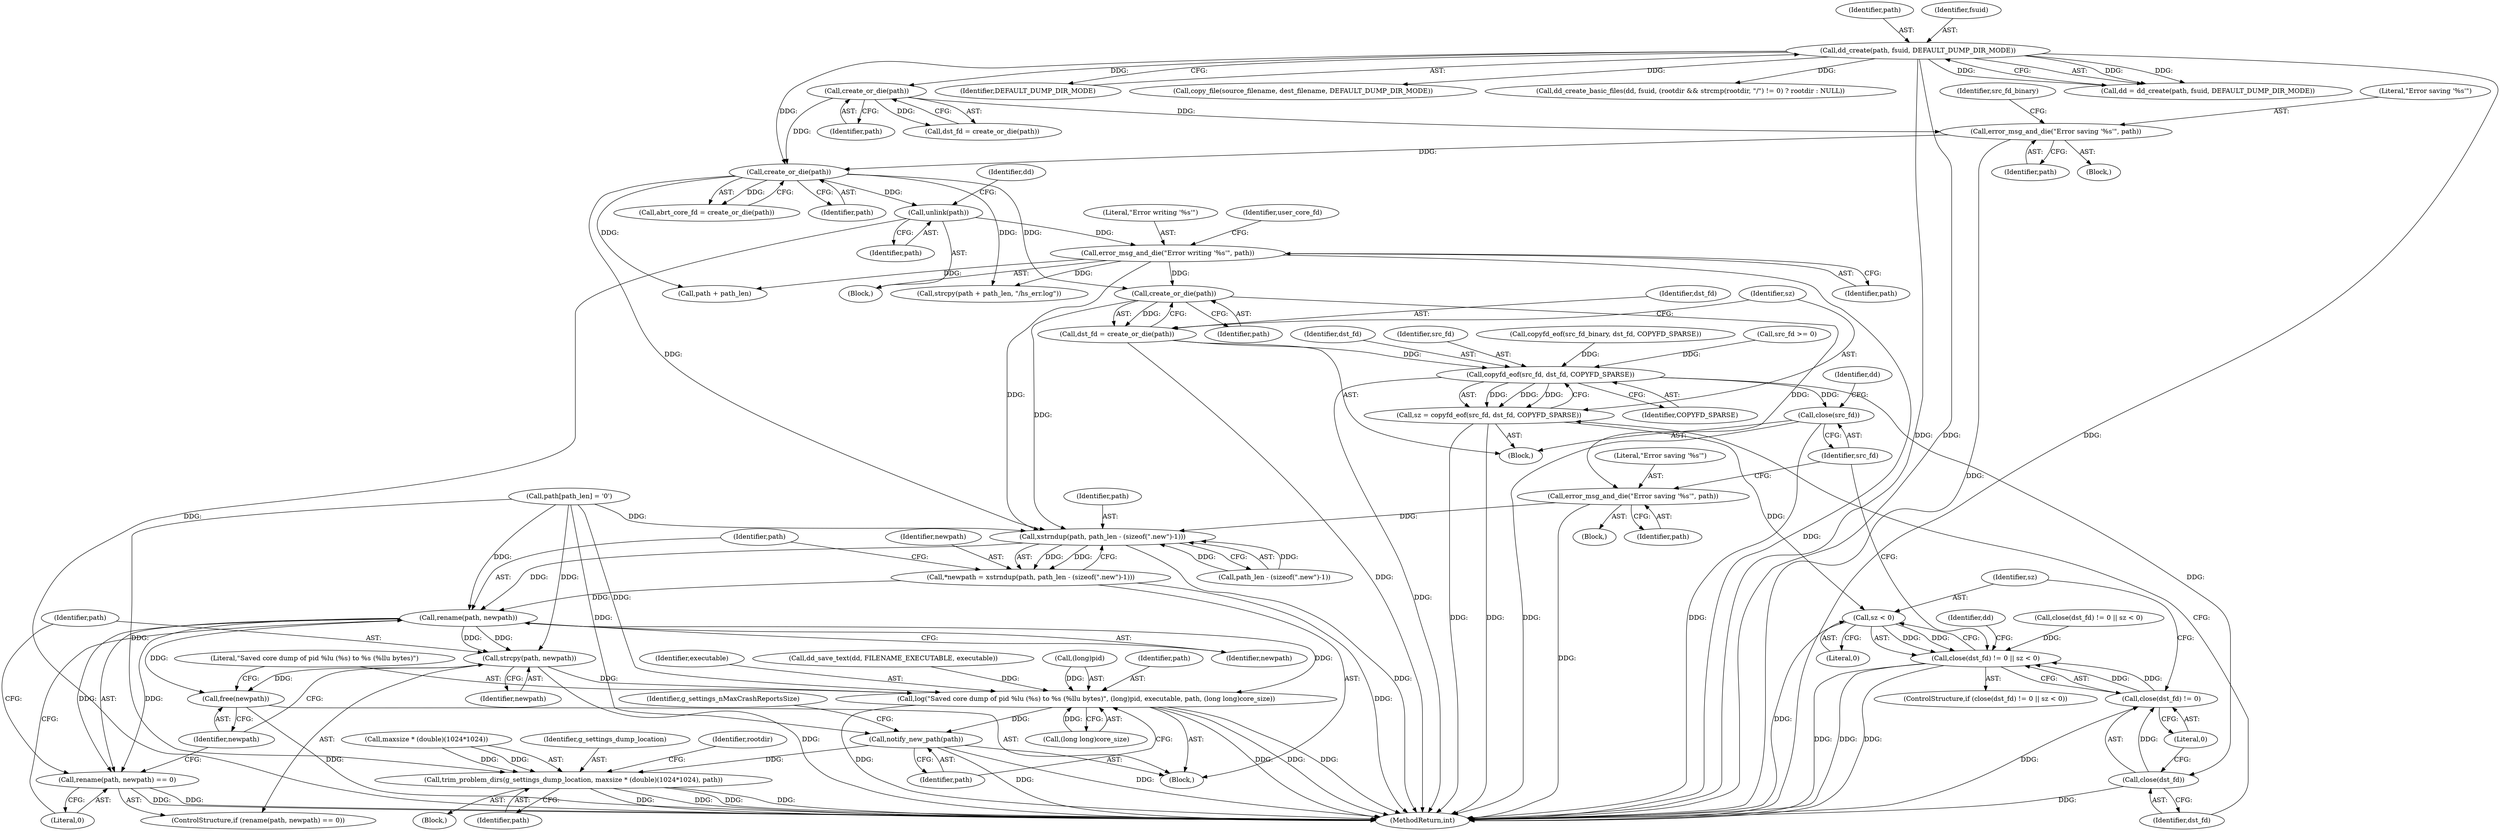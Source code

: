 digraph "0_abrt_80408e9e24a1c10f85fd969e1853e0f192157f92_0@API" {
"1001007" [label="(Call,create_or_die(path))"];
"1000927" [label="(Call,error_msg_and_die(\"Error writing '%s'\", path))"];
"1000914" [label="(Call,unlink(path))"];
"1000889" [label="(Call,create_or_die(path))"];
"1000881" [label="(Call,error_msg_and_die(\"Error saving '%s'\", path))"];
"1000855" [label="(Call,create_or_die(path))"];
"1000617" [label="(Call,dd_create(path, fsuid, DEFAULT_DUMP_DIR_MODE))"];
"1001005" [label="(Call,dst_fd = create_or_die(path))"];
"1001012" [label="(Call,copyfd_eof(src_fd, dst_fd, COPYFD_SPARSE))"];
"1001010" [label="(Call,sz = copyfd_eof(src_fd, dst_fd, COPYFD_SPARSE))"];
"1001022" [label="(Call,sz < 0)"];
"1001017" [label="(Call,close(dst_fd) != 0 || sz < 0)"];
"1001019" [label="(Call,close(dst_fd))"];
"1001018" [label="(Call,close(dst_fd) != 0)"];
"1001031" [label="(Call,close(src_fd))"];
"1001028" [label="(Call,error_msg_and_die(\"Error saving '%s'\", path))"];
"1001043" [label="(Call,xstrndup(path, path_len - (sizeof(\".new\")-1)))"];
"1001041" [label="(Call,*newpath = xstrndup(path, path_len - (sizeof(\".new\")-1)))"];
"1001053" [label="(Call,rename(path, newpath))"];
"1001052" [label="(Call,rename(path, newpath) == 0)"];
"1001057" [label="(Call,strcpy(path, newpath))"];
"1001060" [label="(Call,free(newpath))"];
"1001062" [label="(Call,log(\"Saved core dump of pid %lu (%s) to %s (%llu bytes)\", (long)pid, executable, path, (long long)core_size))"];
"1001072" [label="(Call,notify_new_path(path))"];
"1001090" [label="(Call,trim_problem_dirs(g_settings_dump_location, maxsize * (double)(1024*1024), path))"];
"1000885" [label="(Identifier,src_fd_binary)"];
"1000618" [label="(Identifier,path)"];
"1000882" [label="(Literal,\"Error saving '%s'\")"];
"1000890" [label="(Identifier,path)"];
"1001090" [label="(Call,trim_problem_dirs(g_settings_dump_location, maxsize * (double)(1024*1024), path))"];
"1001010" [label="(Call,sz = copyfd_eof(src_fd, dst_fd, COPYFD_SPARSE))"];
"1001024" [label="(Literal,0)"];
"1001045" [label="(Call,path_len - (sizeof(\".new\")-1))"];
"1000995" [label="(Call,src_fd >= 0)"];
"1001000" [label="(Call,path + path_len)"];
"1001078" [label="(Block,)"];
"1000914" [label="(Call,unlink(path))"];
"1001061" [label="(Identifier,newpath)"];
"1001058" [label="(Identifier,path)"];
"1000619" [label="(Identifier,fsuid)"];
"1001032" [label="(Identifier,src_fd)"];
"1000928" [label="(Literal,\"Error writing '%s'\")"];
"1001014" [label="(Identifier,dst_fd)"];
"1001059" [label="(Identifier,newpath)"];
"1001067" [label="(Identifier,executable)"];
"1001091" [label="(Identifier,g_settings_dump_location)"];
"1000917" [label="(Identifier,dd)"];
"1001055" [label="(Identifier,newpath)"];
"1001072" [label="(Call,notify_new_path(path))"];
"1000889" [label="(Call,create_or_die(path))"];
"1001022" [label="(Call,sz < 0)"];
"1000762" [label="(Call,dd_save_text(dd, FILENAME_EXECUTABLE, executable))"];
"1001043" [label="(Call,xstrndup(path, path_len - (sizeof(\".new\")-1)))"];
"1001035" [label="(Call,path[path_len] = '\0')"];
"1001013" [label="(Identifier,src_fd)"];
"1001034" [label="(Identifier,dd)"];
"1001029" [label="(Literal,\"Error saving '%s'\")"];
"1001062" [label="(Call,log(\"Saved core dump of pid %lu (%s) to %s (%llu bytes)\", (long)pid, executable, path, (long long)core_size))"];
"1001057" [label="(Call,strcpy(path, newpath))"];
"1000855" [label="(Call,create_or_die(path))"];
"1001020" [label="(Identifier,dst_fd)"];
"1000883" [label="(Identifier,path)"];
"1001063" [label="(Literal,\"Saved core dump of pid %lu (%s) to %s (%llu bytes)\")"];
"1001031" [label="(Call,close(src_fd))"];
"1001101" [label="(Identifier,rootdir)"];
"1001060" [label="(Call,free(newpath))"];
"1000927" [label="(Call,error_msg_and_die(\"Error writing '%s'\", path))"];
"1001044" [label="(Identifier,path)"];
"1000620" [label="(Identifier,DEFAULT_DUMP_DIR_MODE)"];
"1001018" [label="(Call,close(dst_fd) != 0)"];
"1000915" [label="(Identifier,path)"];
"1000680" [label="(Call,copy_file(source_filename, dest_filename, DEFAULT_DUMP_DIR_MODE))"];
"1000856" [label="(Identifier,path)"];
"1000881" [label="(Call,error_msg_and_die(\"Error saving '%s'\", path))"];
"1001056" [label="(Literal,0)"];
"1001007" [label="(Call,create_or_die(path))"];
"1000853" [label="(Call,dst_fd = create_or_die(path))"];
"1001027" [label="(Identifier,dd)"];
"1001012" [label="(Call,copyfd_eof(src_fd, dst_fd, COPYFD_SPARSE))"];
"1001019" [label="(Call,close(dst_fd))"];
"1001099" [label="(Identifier,path)"];
"1001064" [label="(Call,(long)pid)"];
"1001076" [label="(Identifier,g_settings_nMaxCrashReportsSize)"];
"1001052" [label="(Call,rename(path, newpath) == 0)"];
"1000617" [label="(Call,dd_create(path, fsuid, DEFAULT_DUMP_DIR_MODE))"];
"1001042" [label="(Identifier,newpath)"];
"1000860" [label="(Call,copyfd_eof(src_fd_binary, dst_fd, COPYFD_SPARSE))"];
"1001068" [label="(Identifier,path)"];
"1001025" [label="(Block,)"];
"1001015" [label="(Identifier,COPYFD_SPARSE)"];
"1001041" [label="(Call,*newpath = xstrndup(path, path_len - (sizeof(\".new\")-1)))"];
"1001073" [label="(Identifier,path)"];
"1001006" [label="(Identifier,dst_fd)"];
"1000878" [label="(Block,)"];
"1001021" [label="(Literal,0)"];
"1001054" [label="(Identifier,path)"];
"1001016" [label="(ControlStructure,if (close(dst_fd) != 0 || sz < 0))"];
"1001051" [label="(ControlStructure,if (rename(path, newpath) == 0))"];
"1001008" [label="(Identifier,path)"];
"1000870" [label="(Call,close(dst_fd) != 0 || sz < 0)"];
"1000999" [label="(Call,strcpy(path + path_len, \"/hs_err.log\"))"];
"1000623" [label="(Block,)"];
"1000913" [label="(Block,)"];
"1000998" [label="(Block,)"];
"1000629" [label="(Call,dd_create_basic_files(dd, fsuid, (rootdir && strcmp(rootdir, \"/\") != 0) ? rootdir : NULL))"];
"1000933" [label="(Identifier,user_core_fd)"];
"1001168" [label="(MethodReturn,int)"];
"1001005" [label="(Call,dst_fd = create_or_die(path))"];
"1001023" [label="(Identifier,sz)"];
"1000929" [label="(Identifier,path)"];
"1000887" [label="(Call,abrt_core_fd = create_or_die(path))"];
"1000615" [label="(Call,dd = dd_create(path, fsuid, DEFAULT_DUMP_DIR_MODE))"];
"1001030" [label="(Identifier,path)"];
"1001053" [label="(Call,rename(path, newpath))"];
"1001028" [label="(Call,error_msg_and_die(\"Error saving '%s'\", path))"];
"1001011" [label="(Identifier,sz)"];
"1001069" [label="(Call,(long long)core_size)"];
"1001092" [label="(Call,maxsize * (double)(1024*1024))"];
"1001017" [label="(Call,close(dst_fd) != 0 || sz < 0)"];
"1001007" -> "1001005"  [label="AST: "];
"1001007" -> "1001008"  [label="CFG: "];
"1001008" -> "1001007"  [label="AST: "];
"1001005" -> "1001007"  [label="CFG: "];
"1001007" -> "1001005"  [label="DDG: "];
"1000927" -> "1001007"  [label="DDG: "];
"1000889" -> "1001007"  [label="DDG: "];
"1001007" -> "1001028"  [label="DDG: "];
"1001007" -> "1001043"  [label="DDG: "];
"1000927" -> "1000913"  [label="AST: "];
"1000927" -> "1000929"  [label="CFG: "];
"1000928" -> "1000927"  [label="AST: "];
"1000929" -> "1000927"  [label="AST: "];
"1000933" -> "1000927"  [label="CFG: "];
"1000927" -> "1001168"  [label="DDG: "];
"1000914" -> "1000927"  [label="DDG: "];
"1000927" -> "1000999"  [label="DDG: "];
"1000927" -> "1001000"  [label="DDG: "];
"1000927" -> "1001043"  [label="DDG: "];
"1000914" -> "1000913"  [label="AST: "];
"1000914" -> "1000915"  [label="CFG: "];
"1000915" -> "1000914"  [label="AST: "];
"1000917" -> "1000914"  [label="CFG: "];
"1000914" -> "1001168"  [label="DDG: "];
"1000889" -> "1000914"  [label="DDG: "];
"1000889" -> "1000887"  [label="AST: "];
"1000889" -> "1000890"  [label="CFG: "];
"1000890" -> "1000889"  [label="AST: "];
"1000887" -> "1000889"  [label="CFG: "];
"1000889" -> "1000887"  [label="DDG: "];
"1000881" -> "1000889"  [label="DDG: "];
"1000617" -> "1000889"  [label="DDG: "];
"1000855" -> "1000889"  [label="DDG: "];
"1000889" -> "1000999"  [label="DDG: "];
"1000889" -> "1001000"  [label="DDG: "];
"1000889" -> "1001043"  [label="DDG: "];
"1000881" -> "1000878"  [label="AST: "];
"1000881" -> "1000883"  [label="CFG: "];
"1000882" -> "1000881"  [label="AST: "];
"1000883" -> "1000881"  [label="AST: "];
"1000885" -> "1000881"  [label="CFG: "];
"1000881" -> "1001168"  [label="DDG: "];
"1000855" -> "1000881"  [label="DDG: "];
"1000855" -> "1000853"  [label="AST: "];
"1000855" -> "1000856"  [label="CFG: "];
"1000856" -> "1000855"  [label="AST: "];
"1000853" -> "1000855"  [label="CFG: "];
"1000855" -> "1000853"  [label="DDG: "];
"1000617" -> "1000855"  [label="DDG: "];
"1000617" -> "1000615"  [label="AST: "];
"1000617" -> "1000620"  [label="CFG: "];
"1000618" -> "1000617"  [label="AST: "];
"1000619" -> "1000617"  [label="AST: "];
"1000620" -> "1000617"  [label="AST: "];
"1000615" -> "1000617"  [label="CFG: "];
"1000617" -> "1001168"  [label="DDG: "];
"1000617" -> "1001168"  [label="DDG: "];
"1000617" -> "1001168"  [label="DDG: "];
"1000617" -> "1000615"  [label="DDG: "];
"1000617" -> "1000615"  [label="DDG: "];
"1000617" -> "1000615"  [label="DDG: "];
"1000617" -> "1000629"  [label="DDG: "];
"1000617" -> "1000680"  [label="DDG: "];
"1001005" -> "1000998"  [label="AST: "];
"1001006" -> "1001005"  [label="AST: "];
"1001011" -> "1001005"  [label="CFG: "];
"1001005" -> "1001168"  [label="DDG: "];
"1001005" -> "1001012"  [label="DDG: "];
"1001012" -> "1001010"  [label="AST: "];
"1001012" -> "1001015"  [label="CFG: "];
"1001013" -> "1001012"  [label="AST: "];
"1001014" -> "1001012"  [label="AST: "];
"1001015" -> "1001012"  [label="AST: "];
"1001010" -> "1001012"  [label="CFG: "];
"1001012" -> "1001168"  [label="DDG: "];
"1001012" -> "1001010"  [label="DDG: "];
"1001012" -> "1001010"  [label="DDG: "];
"1001012" -> "1001010"  [label="DDG: "];
"1000995" -> "1001012"  [label="DDG: "];
"1000860" -> "1001012"  [label="DDG: "];
"1001012" -> "1001019"  [label="DDG: "];
"1001012" -> "1001031"  [label="DDG: "];
"1001010" -> "1000998"  [label="AST: "];
"1001011" -> "1001010"  [label="AST: "];
"1001020" -> "1001010"  [label="CFG: "];
"1001010" -> "1001168"  [label="DDG: "];
"1001010" -> "1001168"  [label="DDG: "];
"1001010" -> "1001022"  [label="DDG: "];
"1001022" -> "1001017"  [label="AST: "];
"1001022" -> "1001024"  [label="CFG: "];
"1001023" -> "1001022"  [label="AST: "];
"1001024" -> "1001022"  [label="AST: "];
"1001017" -> "1001022"  [label="CFG: "];
"1001022" -> "1001168"  [label="DDG: "];
"1001022" -> "1001017"  [label="DDG: "];
"1001022" -> "1001017"  [label="DDG: "];
"1001017" -> "1001016"  [label="AST: "];
"1001017" -> "1001018"  [label="CFG: "];
"1001018" -> "1001017"  [label="AST: "];
"1001027" -> "1001017"  [label="CFG: "];
"1001032" -> "1001017"  [label="CFG: "];
"1001017" -> "1001168"  [label="DDG: "];
"1001017" -> "1001168"  [label="DDG: "];
"1001017" -> "1001168"  [label="DDG: "];
"1001018" -> "1001017"  [label="DDG: "];
"1001018" -> "1001017"  [label="DDG: "];
"1000870" -> "1001017"  [label="DDG: "];
"1001019" -> "1001018"  [label="AST: "];
"1001019" -> "1001020"  [label="CFG: "];
"1001020" -> "1001019"  [label="AST: "];
"1001021" -> "1001019"  [label="CFG: "];
"1001019" -> "1001168"  [label="DDG: "];
"1001019" -> "1001018"  [label="DDG: "];
"1001018" -> "1001021"  [label="CFG: "];
"1001021" -> "1001018"  [label="AST: "];
"1001023" -> "1001018"  [label="CFG: "];
"1001018" -> "1001168"  [label="DDG: "];
"1001031" -> "1000998"  [label="AST: "];
"1001031" -> "1001032"  [label="CFG: "];
"1001032" -> "1001031"  [label="AST: "];
"1001034" -> "1001031"  [label="CFG: "];
"1001031" -> "1001168"  [label="DDG: "];
"1001031" -> "1001168"  [label="DDG: "];
"1001028" -> "1001025"  [label="AST: "];
"1001028" -> "1001030"  [label="CFG: "];
"1001029" -> "1001028"  [label="AST: "];
"1001030" -> "1001028"  [label="AST: "];
"1001032" -> "1001028"  [label="CFG: "];
"1001028" -> "1001168"  [label="DDG: "];
"1001028" -> "1001043"  [label="DDG: "];
"1001043" -> "1001041"  [label="AST: "];
"1001043" -> "1001045"  [label="CFG: "];
"1001044" -> "1001043"  [label="AST: "];
"1001045" -> "1001043"  [label="AST: "];
"1001041" -> "1001043"  [label="CFG: "];
"1001043" -> "1001168"  [label="DDG: "];
"1001043" -> "1001041"  [label="DDG: "];
"1001043" -> "1001041"  [label="DDG: "];
"1001035" -> "1001043"  [label="DDG: "];
"1001045" -> "1001043"  [label="DDG: "];
"1001045" -> "1001043"  [label="DDG: "];
"1001043" -> "1001053"  [label="DDG: "];
"1001041" -> "1000623"  [label="AST: "];
"1001042" -> "1001041"  [label="AST: "];
"1001054" -> "1001041"  [label="CFG: "];
"1001041" -> "1001168"  [label="DDG: "];
"1001041" -> "1001053"  [label="DDG: "];
"1001053" -> "1001052"  [label="AST: "];
"1001053" -> "1001055"  [label="CFG: "];
"1001054" -> "1001053"  [label="AST: "];
"1001055" -> "1001053"  [label="AST: "];
"1001056" -> "1001053"  [label="CFG: "];
"1001053" -> "1001052"  [label="DDG: "];
"1001053" -> "1001052"  [label="DDG: "];
"1001035" -> "1001053"  [label="DDG: "];
"1001053" -> "1001057"  [label="DDG: "];
"1001053" -> "1001057"  [label="DDG: "];
"1001053" -> "1001060"  [label="DDG: "];
"1001053" -> "1001062"  [label="DDG: "];
"1001052" -> "1001051"  [label="AST: "];
"1001052" -> "1001056"  [label="CFG: "];
"1001056" -> "1001052"  [label="AST: "];
"1001058" -> "1001052"  [label="CFG: "];
"1001061" -> "1001052"  [label="CFG: "];
"1001052" -> "1001168"  [label="DDG: "];
"1001052" -> "1001168"  [label="DDG: "];
"1001057" -> "1001051"  [label="AST: "];
"1001057" -> "1001059"  [label="CFG: "];
"1001058" -> "1001057"  [label="AST: "];
"1001059" -> "1001057"  [label="AST: "];
"1001061" -> "1001057"  [label="CFG: "];
"1001057" -> "1001168"  [label="DDG: "];
"1001035" -> "1001057"  [label="DDG: "];
"1001057" -> "1001060"  [label="DDG: "];
"1001057" -> "1001062"  [label="DDG: "];
"1001060" -> "1000623"  [label="AST: "];
"1001060" -> "1001061"  [label="CFG: "];
"1001061" -> "1001060"  [label="AST: "];
"1001063" -> "1001060"  [label="CFG: "];
"1001060" -> "1001168"  [label="DDG: "];
"1001062" -> "1000623"  [label="AST: "];
"1001062" -> "1001069"  [label="CFG: "];
"1001063" -> "1001062"  [label="AST: "];
"1001064" -> "1001062"  [label="AST: "];
"1001067" -> "1001062"  [label="AST: "];
"1001068" -> "1001062"  [label="AST: "];
"1001069" -> "1001062"  [label="AST: "];
"1001073" -> "1001062"  [label="CFG: "];
"1001062" -> "1001168"  [label="DDG: "];
"1001062" -> "1001168"  [label="DDG: "];
"1001062" -> "1001168"  [label="DDG: "];
"1001062" -> "1001168"  [label="DDG: "];
"1001064" -> "1001062"  [label="DDG: "];
"1000762" -> "1001062"  [label="DDG: "];
"1001035" -> "1001062"  [label="DDG: "];
"1001069" -> "1001062"  [label="DDG: "];
"1001062" -> "1001072"  [label="DDG: "];
"1001072" -> "1000623"  [label="AST: "];
"1001072" -> "1001073"  [label="CFG: "];
"1001073" -> "1001072"  [label="AST: "];
"1001076" -> "1001072"  [label="CFG: "];
"1001072" -> "1001168"  [label="DDG: "];
"1001072" -> "1001168"  [label="DDG: "];
"1001035" -> "1001072"  [label="DDG: "];
"1001072" -> "1001090"  [label="DDG: "];
"1001090" -> "1001078"  [label="AST: "];
"1001090" -> "1001099"  [label="CFG: "];
"1001091" -> "1001090"  [label="AST: "];
"1001092" -> "1001090"  [label="AST: "];
"1001099" -> "1001090"  [label="AST: "];
"1001101" -> "1001090"  [label="CFG: "];
"1001090" -> "1001168"  [label="DDG: "];
"1001090" -> "1001168"  [label="DDG: "];
"1001090" -> "1001168"  [label="DDG: "];
"1001090" -> "1001168"  [label="DDG: "];
"1001092" -> "1001090"  [label="DDG: "];
"1001092" -> "1001090"  [label="DDG: "];
"1001035" -> "1001090"  [label="DDG: "];
}
